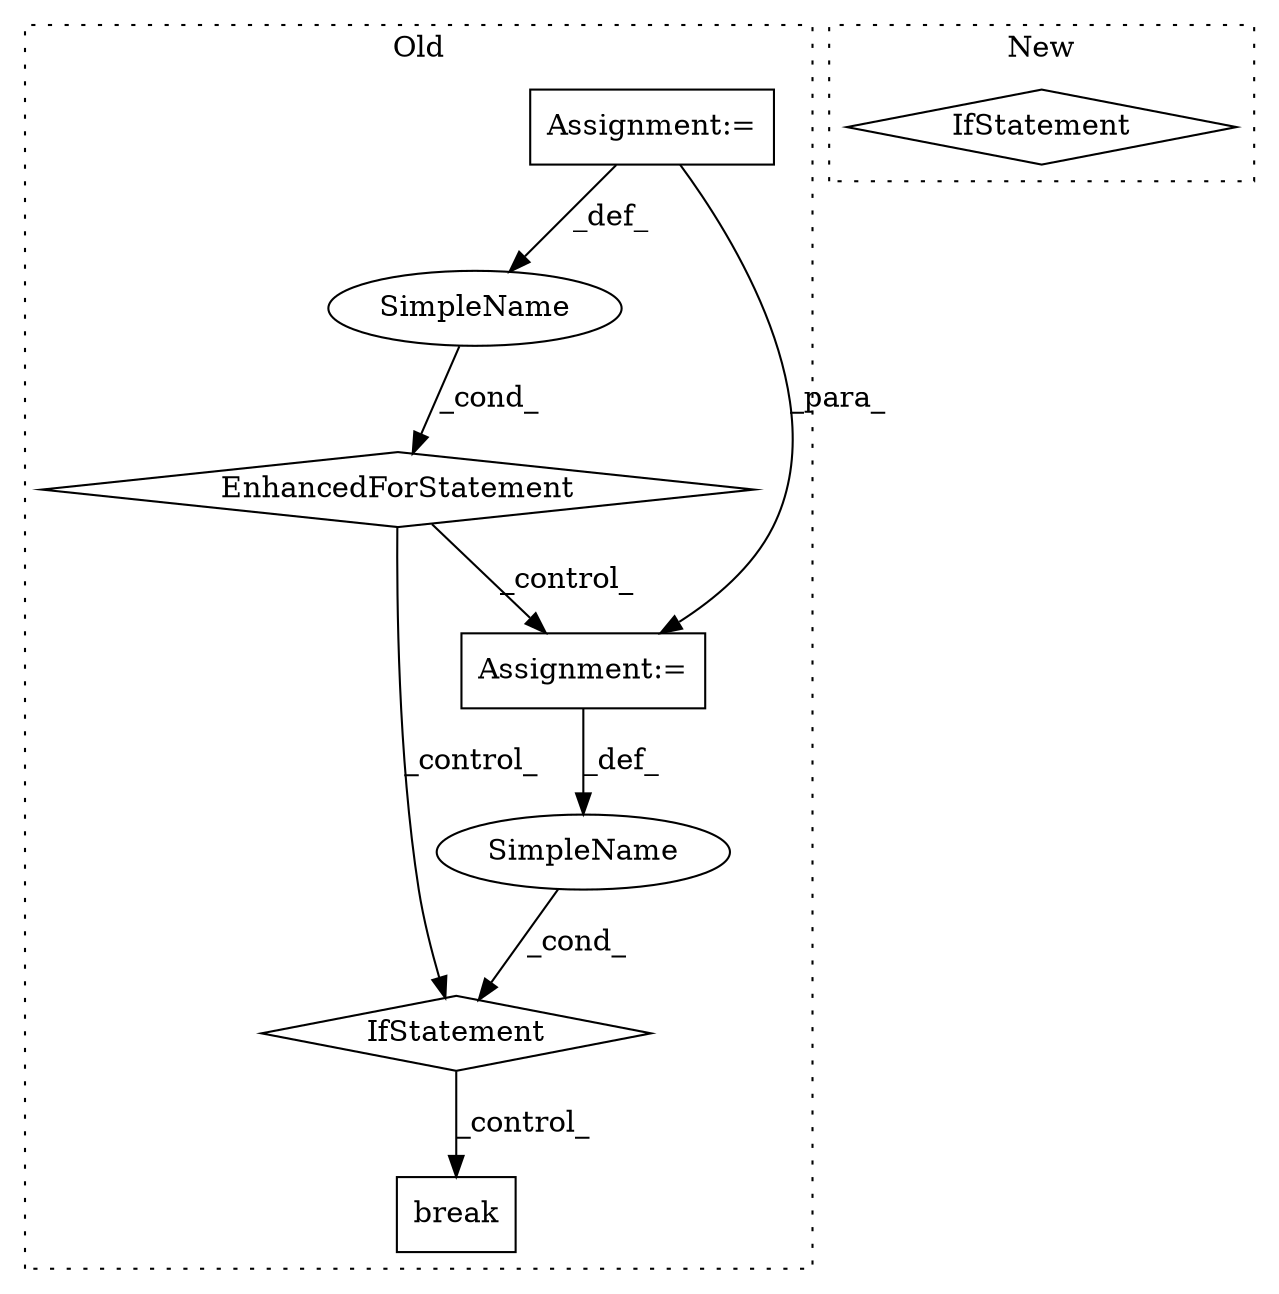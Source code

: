 digraph G {
subgraph cluster0 {
1 [label="break" a="10" s="23502" l="6" shape="box"];
3 [label="IfStatement" a="25" s="23423,23463" l="4,2" shape="diamond"];
4 [label="SimpleName" a="42" s="" l="" shape="ellipse"];
5 [label="SimpleName" a="42" s="23292" l="1" shape="ellipse"];
6 [label="EnhancedForStatement" a="70" s="23217,23327" l="71,2" shape="diamond"];
7 [label="Assignment:=" a="7" s="23217,23327" l="71,2" shape="box"];
8 [label="Assignment:=" a="7" s="23345" l="1" shape="box"];
label = "Old";
style="dotted";
}
subgraph cluster1 {
2 [label="IfStatement" a="25" s="21811,21872" l="4,2" shape="diamond"];
label = "New";
style="dotted";
}
3 -> 1 [label="_control_"];
4 -> 3 [label="_cond_"];
5 -> 6 [label="_cond_"];
6 -> 3 [label="_control_"];
6 -> 8 [label="_control_"];
7 -> 8 [label="_para_"];
7 -> 5 [label="_def_"];
8 -> 4 [label="_def_"];
}
